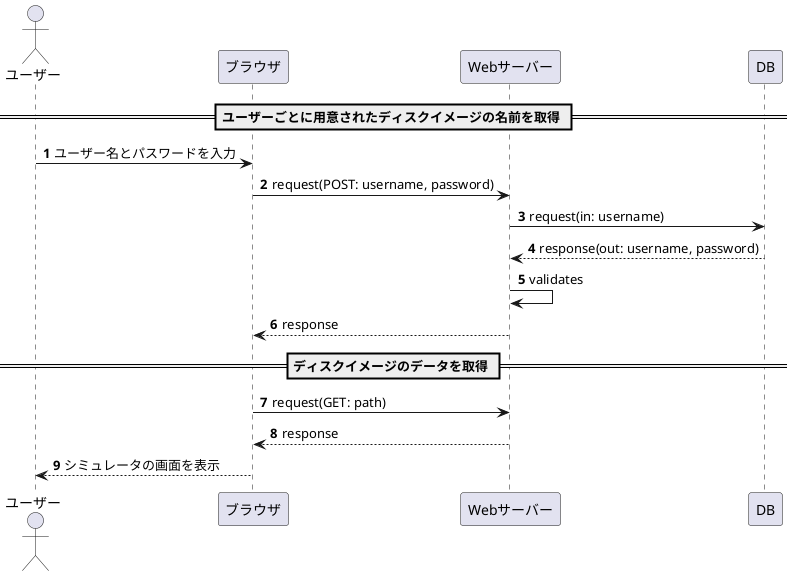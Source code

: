 @startuml
'https://plantuml.com/sequence-diagram

actor ユーザー

autonumber
== ユーザーごとに用意されたディスクイメージの名前を取得 ==
ユーザー -> ブラウザ: ユーザー名とパスワードを入力
ブラウザ -> Webサーバー: request(POST: username, password)
Webサーバー -> DB: request(in: username)
DB --> Webサーバー: response(out: username, password)
Webサーバー -> Webサーバー: validates
Webサーバー --> ブラウザ: response

== ディスクイメージのデータを取得 ==
ブラウザ -> Webサーバー: request(GET: path)
Webサーバー --> ブラウザ: response
ブラウザ --> ユーザー: シミュレータの画面を表示

@enduml